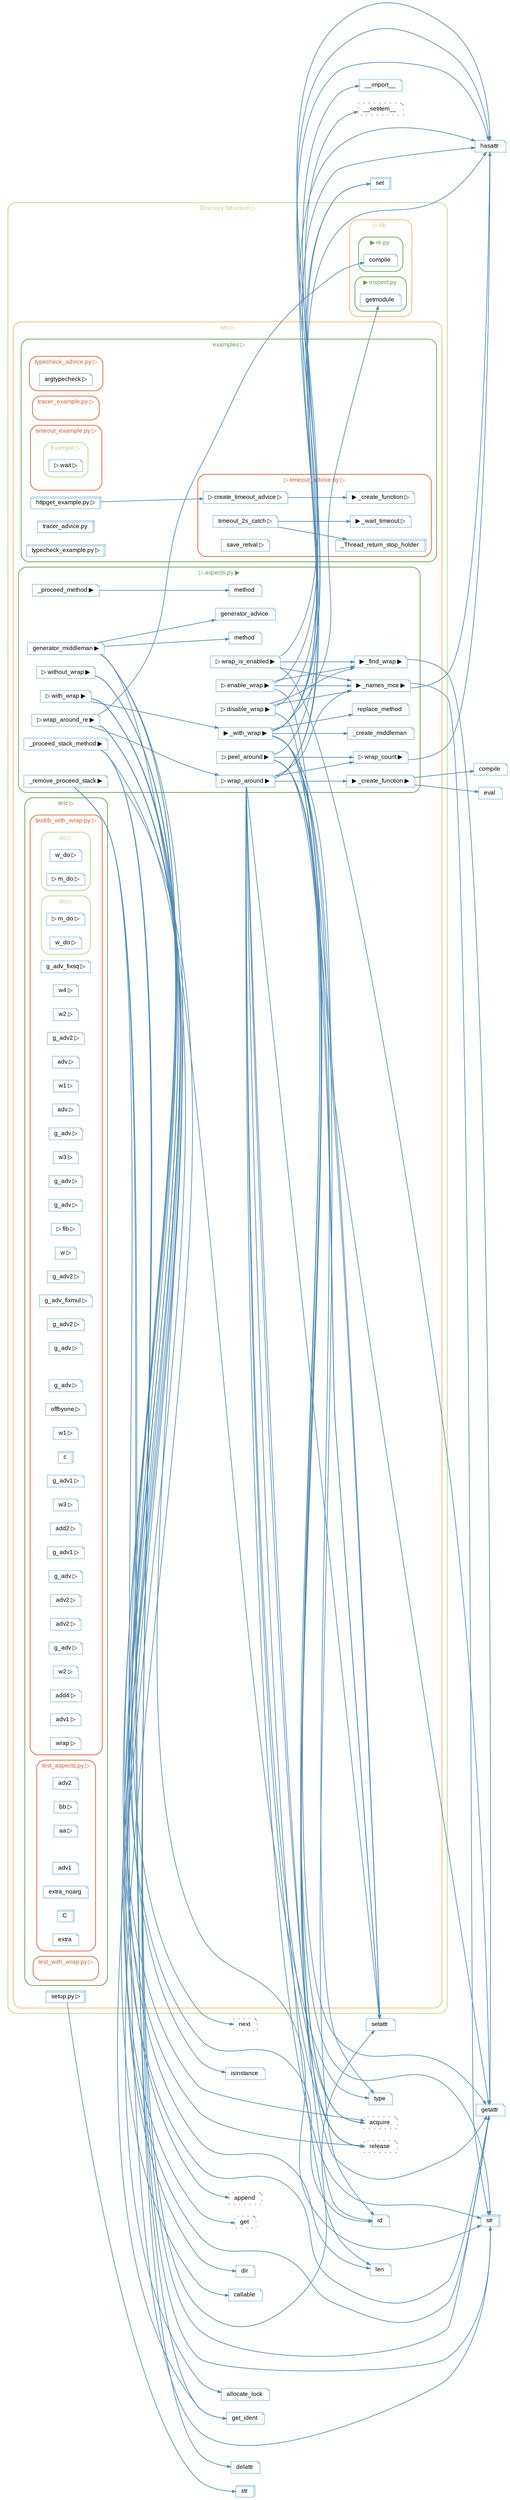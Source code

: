 digraph "" {
  graph [fontcolor="#000000", compound="true", bgcolor="#FFFFFF", style="rounded", rankdir="LR", ranksep="1.0", label="", fontname="Arial", fontsize="9", fillcolor="#afd870"];
  node [fontcolor="#000000", height="0.0", compound="true", style="filled", color="grey", width="0.0", fixedsize="false", shape="rectangle", label="", fontname="Arial", fontsize="9", node_initialized="no", fillcolor="#ffffff"];
  edge [fontcolor="#000000", dir="forward", compound="true", arrowtail="none", arrowsize="0.5", color="black", ltail="", arrowhead="normal", lhead="", label="", fontname="Arial", fontsize="9"];
  subgraph "cluster_2" {
    graph [fontcolor="#afd870", label="Directory Structure &#9655;", color="#afd870"];
    subgraph "cluster_3" {
      graph [fontcolor="#fcad56", label="src &#9655;", color="#fcad56"];
      subgraph "cluster_4" {
        graph [fontcolor="#569f38", label="&#9655; aspects.py &#9654;\n", color="#569f38"];
        __N5 [shape="none", label="", style="invis,none"];
        __N13 [shape="note", label="&#9654; _create_function &#9654;\n", style="filled", color="#90c4e4"];
        __N16 [shape="note", label="generator_middleman &#9654;\n", style="filled", color="#90c4e4"];
        __N20 [shape="note", label="generator_advice \n", style="filled", color="#90c4e4"];
        __N21 [shape="note", label="method \n", style="filled", color="#90c4e4"];
        __N23 [shape="note", label="&#9654; _find_wrap &#9654;\n", style="filled", color="#90c4e4"];
        __N25 [shape="note", label="&#9654; _names_mce &#9654;\n", style="filled", color="#90c4e4"];
        __N26 [shape="note", label="method \n", style="filled", color="#90c4e4"];
        __N27 [shape="note", label="_proceed_method &#9654;\n", style="filled", color="#90c4e4"];
        __N28 [shape="note", label="_proceed_stack_method &#9654;\n", style="filled", color="#90c4e4"];
        __N32 [shape="note", label="_remove_proceed_stack &#9654;\n", style="filled", color="#90c4e4"];
        __N34 [shape="note", label="&#9654; _with_wrap &#9654;\n", style="filled", color="#90c4e4"];
        __N39 [shape="note", label="_create_middleman \n", style="filled", color="#90c4e4"];
        __N40 [shape="note", label="replace_method \n", style="filled", color="#90c4e4"];
        __N44 [shape="note", label="&#9655; disable_wrap &#9654;\n", style="filled", color="#90c4e4"];
        __N45 [shape="note", label="&#9655; enable_wrap &#9654;\n", style="filled", color="#90c4e4"];
        __N46 [shape="note", label="&#9655; peel_around &#9654;\n", style="filled", color="#90c4e4"];
        __N47 [shape="note", label="&#9655; wrap_count &#9654;\n", style="filled", color="#90c4e4"];
        __N48 [shape="note", label="&#9655; with_wrap &#9654;\n", style="filled", color="#90c4e4"];
        __N53 [shape="note", label="&#9655; without_wrap &#9654;\n", style="filled", color="#90c4e4"];
        __N54 [shape="note", label="&#9655; wrap_around &#9654;\n", style="filled", color="#90c4e4"];
        __N56 [shape="note", label="&#9655; wrap_around_re &#9654;\n", style="filled", color="#90c4e4"];
        __N60 [shape="note", label="&#9655; wrap_is_enabled &#9654;\n", style="filled", color="#90c4e4"];
        __N16 -> __N20 [dir="forward", arrowhead="normal", arrowtail="none", label="", style="solid", color="#4e8cb9"];
        __N16 -> __N21 [dir="forward", arrowhead="normal", arrowtail="none", label="", style="solid", color="#4e8cb9"];
        __N27 -> __N26 [dir="forward", arrowhead="normal", arrowtail="none", label="", style="solid", color="#4e8cb9"];
        __N34 -> __N39 [dir="forward", arrowhead="normal", arrowtail="none", label="", style="solid", color="#4e8cb9"];
        __N34 -> __N40 [dir="forward", arrowhead="normal", arrowtail="none", label="", style="solid", color="#4e8cb9"];
        __N44 -> __N23 [dir="forward", arrowhead="normal", arrowtail="none", label="", style="solid", color="#4e8cb9"];
        __N44 -> __N25 [dir="forward", arrowhead="normal", arrowtail="none", label="", style="solid", color="#4e8cb9"];
        __N45 -> __N23 [dir="forward", arrowhead="normal", arrowtail="none", label="", style="solid", color="#4e8cb9"];
        __N45 -> __N25 [dir="forward", arrowhead="normal", arrowtail="none", label="", style="solid", color="#4e8cb9"];
        __N46 -> __N47 [dir="forward", arrowhead="normal", arrowtail="none", label="", style="solid", color="#4e8cb9"];
        __N48 -> __N34 [dir="forward", arrowhead="normal", arrowtail="none", label="", style="solid", color="#4e8cb9"];
        __N54 -> __N13 [dir="forward", arrowhead="normal", arrowtail="none", label="", style="solid", color="#4e8cb9"];
        __N54 -> __N25 [dir="forward", arrowhead="normal", arrowtail="none", label="", style="solid", color="#4e8cb9"];
        __N54 -> __N47 [dir="forward", arrowhead="normal", arrowtail="none", label="", style="solid", color="#4e8cb9"];
        __N56 -> __N54 [dir="forward", arrowhead="normal", arrowtail="none", label="", style="solid", color="#4e8cb9"];
        __N60 -> __N23 [dir="forward", arrowhead="normal", arrowtail="none", label="", style="solid", color="#4e8cb9"];
        __N60 -> __N25 [dir="forward", arrowhead="normal", arrowtail="none", label="", style="solid", color="#4e8cb9"];
      }
      subgraph "cluster_8" {
        graph [fontcolor="#569f38", label="examples &#9655;", color="#569f38"];
        subgraph "cluster_9" {
          graph [fontcolor="#e45721", label="&#9655; timeout_advice.py &#9655;\n", color="#e45721"];
          __N10 [shape="note", label="&#9655; create_timeout_advice &#9655;\n", style="filled", color="#90c4e4"];
          __N61 [shape="note", label="&#9654; _create_function &#9655;\n", style="filled", color="#90c4e4"];
          __N62 [shape="box3d", label="_Thread_return_stop_holder \n", style="filled", color="#90c4e4"];
          __N63 [shape="note", label="timeout_2s_catch &#9655;\n", style="filled", color="#90c4e4"];
          __N64 [shape="note", label="&#9654; _wait_timeout &#9655;\n", style="filled", color="#90c4e4"];
          __N113 [shape="note", label="save_retval &#9655;\n", style="filled", color="#90c4e4"];
          __N10 -> __N61 [dir="forward", arrowhead="normal", arrowtail="none", label="", style="solid", color="#4e8cb9"];
          __N63 -> __N62 [dir="forward", arrowhead="normal", arrowtail="none", label="", style="solid", color="#4e8cb9"];
          __N63 -> __N64 [dir="forward", arrowhead="normal", arrowtail="none", label="", style="solid", color="#4e8cb9"];
        }
        subgraph "cluster_77" {
          graph [fontcolor="#e45721", label="typecheck_advice.py &#9655;\n", color="#e45721"];
          __N78 [shape="note", label="argtypecheck &#9655;\n", style="filled", color="#90c4e4"];
        }
        subgraph "cluster_79" {
          graph [fontcolor="#e45721", label="tracer_example.py &#9655;\n", color="#e45721"];
          __N80 [shape="none", label="", style="invis,none"];
        }
        subgraph "cluster_115" {
          graph [fontcolor="#e45721", label="timeout_example.py &#9655;\n", color="#e45721"];
          subgraph "cluster_119" {
            graph [fontcolor="#afd870", label="Example &#9655;\n", color="#afd870"];
            __N120 [shape="note", label="&#9655; wait &#9655;\n", style="filled", color="#90c4e4"];
          }
          __N116 [shape="none", label="", style="invis,none"];
        }
        __N11 [shape="box3d", label="httpget_example.py &#9655;\n", style="filled", color="#90c4e4"];
        __N91 [shape="box3d", label="tracer_advice.py \n", style="filled", color="#90c4e4"];
        __N124 [shape="box3d", label="typecheck_example.py &#9655;\n", style="filled", color="#90c4e4"];
        __N11 -> __N10 [dir="forward", arrowhead="normal", arrowtail="none", label="", style="solid", color="#4e8cb9"];
      }
      subgraph "cluster_65" {
        graph [fontcolor="#569f38", label="test &#9655;", color="#569f38"];
        subgraph "cluster_66" {
          graph [fontcolor="#e45721", label="testlib_with_wrap.py &#9655;\n", color="#e45721"];
          subgraph "cluster_75" {
            graph [fontcolor="#afd870", label="do &#9655;\n", color="#afd870"];
            __N76 [shape="note", label="w_do &#9655;\n", style="filled", color="#90c4e4"];
            __N123 [shape="note", label="&#9655; m_do &#9655;\n", style="filled", color="#90c4e4"];
          }
          subgraph "cluster_83" {
            graph [fontcolor="#afd870", label="do &#9655;\n", color="#afd870"];
            __N84 [shape="note", label="&#9655; m_do &#9655;\n", style="filled", color="#90c4e4"];
            __N128 [shape="note", label="w_do &#9655;\n", style="filled", color="#90c4e4"];
          }
          __N67 [shape="note", label="g_adv_fixsq &#9655;\n", style="filled", color="#90c4e4"];
          __N70 [shape="note", label="w4 &#9655;\n", style="filled", color="#90c4e4"];
          __N72 [shape="note", label="w2 &#9655;\n", style="filled", color="#90c4e4"];
          __N73 [shape="note", label="g_adv2 &#9655;\n", style="filled", color="#90c4e4"];
          __N86 [shape="note", label="adv &#9655;\n", style="filled", color="#90c4e4"];
          __N87 [shape="note", label="w1 &#9655;\n", style="filled", color="#90c4e4"];
          __N88 [shape="note", label="adv &#9655;\n", style="filled", color="#90c4e4"];
          __N89 [shape="note", label="g_adv &#9655;\n", style="filled", color="#90c4e4"];
          __N90 [shape="note", label="w3 &#9655;\n", style="filled", color="#90c4e4"];
          __N92 [shape="note", label="g_adv &#9655;\n", style="filled", color="#90c4e4"];
          __N93 [shape="note", label="g_adv &#9655;\n", style="filled", color="#90c4e4"];
          __N94 [shape="note", label="&#9655; fib &#9655;\n", style="filled", color="#90c4e4"];
          __N96 [shape="note", label="w &#9655;\n", style="filled", color="#90c4e4"];
          __N97 [shape="note", label="g_adv2 &#9655;\n", style="filled", color="#90c4e4"];
          __N98 [shape="note", label="g_adv_fixmul &#9655;\n", style="filled", color="#90c4e4"];
          __N99 [shape="note", label="g_adv2 &#9655;\n", style="filled", color="#90c4e4"];
          __N101 [shape="note", label="g_adv &#9655;\n", style="filled", color="#90c4e4"];
          __N102 [shape="none", label="", style="invis,none"];
          __N103 [shape="note", label="g_adv &#9655;\n", style="filled", color="#90c4e4"];
          __N104 [shape="note", label="offbyone &#9655;\n", style="filled", color="#90c4e4"];
          __N105 [shape="note", label="w1 &#9655;\n", style="filled", color="#90c4e4"];
          __N106 [shape="box3d", label="c \n", style="filled", color="#90c4e4"];
          __N107 [shape="note", label="g_adv1 &#9655;\n", style="filled", color="#90c4e4"];
          __N108 [shape="note", label="w3 &#9655;\n", style="filled", color="#90c4e4"];
          __N109 [shape="note", label="add2 &#9655;\n", style="filled", color="#90c4e4"];
          __N110 [shape="note", label="g_adv1 &#9655;\n", style="filled", color="#90c4e4"];
          __N111 [shape="note", label="g_adv &#9655;\n", style="filled", color="#90c4e4"];
          __N112 [shape="note", label="adv2 &#9655;\n", style="filled", color="#90c4e4"];
          __N114 [shape="note", label="adv2 &#9655;\n", style="filled", color="#90c4e4"];
          __N117 [shape="note", label="g_adv &#9655;\n", style="filled", color="#90c4e4"];
          __N121 [shape="note", label="w2 &#9655;\n", style="filled", color="#90c4e4"];
          __N122 [shape="note", label="add4 &#9655;\n", style="filled", color="#90c4e4"];
          __N125 [shape="note", label="adv1 &#9655;\n", style="filled", color="#90c4e4"];
          __N126 [shape="note", label="wrap &#9655;\n", style="filled", color="#90c4e4"];
        }
        subgraph "cluster_68" {
          graph [fontcolor="#e45721", label="test_aspects.py &#9655;\n", color="#e45721"];
          __N69 [shape="note", label="adv2 \n", style="filled", color="#90c4e4"];
          __N71 [shape="note", label="bb &#9655;\n", style="filled", color="#90c4e4"];
          __N74 [shape="note", label="aa &#9655;\n", style="filled", color="#90c4e4"];
          __N85 [shape="none", label="", style="invis,none"];
          __N95 [shape="note", label="adv1 \n", style="filled", color="#90c4e4"];
          __N100 [shape="note", label="extra_noarg \n", style="filled", color="#90c4e4"];
          __N118 [shape="box3d", label="C \n", style="filled", color="#90c4e4"];
          __N127 [shape="note", label="extra \n", style="filled", color="#90c4e4"];
        }
        subgraph "cluster_81" {
          graph [fontcolor="#e45721", label="test_with_wrap.py &#9655;\n", color="#e45721"];
          __N82 [shape="none", label="", style="invis,none"];
        }
      }
      __N7 [shape="box3d", label="setup.py &#9655;\n", style="filled", color="#90c4e4"];
    }
    subgraph "cluster_41" {
      graph [fontcolor="#fcad56", label="&#9655; lib ", color="#fcad56"];
      subgraph "cluster_42" {
        graph [fontcolor="#569f38", label="&#9654; inspect.py \n", color="#569f38"];
        __N43 [shape="note", label="getmodule \n", style="filled", color="#90c4e4"];
      }
      subgraph "cluster_58" {
        graph [fontcolor="#569f38", label="&#9654; re.py \n", color="#569f38"];
        __N59 [shape="note", label="compile \n", style="filled", color="#90c4e4"];
      }
    }
    __N34 -> __N43 [dir="forward", arrowhead="normal", arrowtail="none", label="", style="solid", color="#4e8cb9"];
    __N56 -> __N59 [dir="forward", arrowhead="normal", arrowtail="none", label="", style="solid", color="#4e8cb9"];
  }
  __N1 [shape="note", label="allocate_lock \n", style="filled", color="#90c4e4"];
  __N6 [shape="box3d", label="str \n", style="filled", color="#90c4e4"];
  __N12 [shape="note", label="compile \n", style="filled", color="#90c4e4"];
  __N14 [shape="note", label="eval \n", style="filled", color="#90c4e4"];
  __N15 [shape="note", label="id \n", style="filled", color="#90c4e4"];
  __N17 [shape="box3d", label="str \n", style="filled", color="#90c4e4"];
  __N18 [shape="note", label="type \n", style="filled", color="#90c4e4"];
  __N19 [shape="note", label="next \n", style="dotted", color="#8f8f8f"];
  __N22 [shape="note", label="getattr \n", style="filled", color="#90c4e4"];
  __N24 [shape="note", label="hasattr \n", style="filled", color="#90c4e4"];
  __N29 [shape="note", label="setattr \n", style="filled", color="#90c4e4"];
  __N30 [shape="note", label="get_ident \n", style="filled", color="#90c4e4"];
  __N31 [shape="note", label="delattr \n", style="filled", color="#90c4e4"];
  __N33 [shape="note", label="__import__ \n", style="filled", color="#90c4e4"];
  __N35 [shape="box3d", label="set \n", style="filled", color="#90c4e4"];
  __N36 [shape="note", label="__setitem__ \n", style="dotted", color="#8f8f8f"];
  __N37 [shape="note", label="acquire \n", style="dotted", color="#8f8f8f"];
  __N38 [shape="note", label="release \n", style="dotted", color="#8f8f8f"];
  __N49 [shape="note", label="len \n", style="filled", color="#90c4e4"];
  __N50 [shape="note", label="append \n", style="dotted", color="#8f8f8f"];
  __N51 [shape="note", label="get \n", style="dotted", color="#8f8f8f"];
  __N52 [shape="note", label="isinstance \n", style="filled", color="#90c4e4"];
  __N55 [shape="note", label="callable \n", style="filled", color="#90c4e4"];
  __N57 [shape="note", label="dir \n", style="filled", color="#90c4e4"];
  __N5 -> __N1 [color="#4e8cb9", dir="forward", arrowhead="normal", arrowtail="none", label="", style="solid", ltail="cluster_4"];
  __N7 -> __N6 [dir="forward", arrowhead="normal", arrowtail="none", label="", style="solid", color="#4e8cb9"];
  __N13 -> __N12 [dir="forward", arrowhead="normal", arrowtail="none", label="", style="solid", color="#4e8cb9"];
  __N13 -> __N14 [dir="forward", arrowhead="normal", arrowtail="none", label="", style="solid", color="#4e8cb9"];
  __N16 -> __N15 [dir="forward", arrowhead="normal", arrowtail="none", label="", style="solid", color="#4e8cb9"];
  __N16 -> __N17 [dir="forward", arrowhead="normal", arrowtail="none", label="", style="solid", color="#4e8cb9"];
  __N16 -> __N18 [dir="forward", arrowhead="normal", arrowtail="none", label="", style="solid", color="#4e8cb9"];
  __N16 -> __N19 [dir="forward", arrowhead="normal", arrowtail="none", label="", style="solid", color="#4e8cb9"];
  __N23 -> __N22 [dir="forward", arrowhead="normal", arrowtail="none", label="", style="solid", color="#4e8cb9"];
  __N25 -> __N24 [dir="forward", arrowhead="normal", arrowtail="none", label="", style="solid", color="#4e8cb9"];
  __N25 -> __N17 [dir="forward", arrowhead="normal", arrowtail="none", label="", style="solid", color="#4e8cb9"];
  __N28 -> __N22 [dir="forward", arrowhead="normal", arrowtail="none", label="", style="solid", color="#4e8cb9"];
  __N28 -> __N29 [dir="forward", arrowhead="normal", arrowtail="none", label="", style="solid", color="#4e8cb9"];
  __N28 -> __N17 [dir="forward", arrowhead="normal", arrowtail="none", label="", style="solid", color="#4e8cb9"];
  __N28 -> __N30 [dir="forward", arrowhead="normal", arrowtail="none", label="", style="solid", color="#4e8cb9"];
  __N32 -> __N31 [dir="forward", arrowhead="normal", arrowtail="none", label="", style="solid", color="#4e8cb9"];
  __N32 -> __N17 [dir="forward", arrowhead="normal", arrowtail="none", label="", style="solid", color="#4e8cb9"];
  __N32 -> __N30 [dir="forward", arrowhead="normal", arrowtail="none", label="", style="solid", color="#4e8cb9"];
  __N34 -> __N33 [dir="forward", arrowhead="normal", arrowtail="none", label="", style="solid", color="#4e8cb9"];
  __N34 -> __N22 [dir="forward", arrowhead="normal", arrowtail="none", label="", style="solid", color="#4e8cb9"];
  __N34 -> __N24 [dir="forward", arrowhead="normal", arrowtail="none", label="", style="solid", color="#4e8cb9"];
  __N34 -> __N15 [dir="forward", arrowhead="normal", arrowtail="none", label="", style="solid", color="#4e8cb9"];
  __N34 -> __N35 [dir="forward", arrowhead="normal", arrowtail="none", label="", style="solid", color="#4e8cb9"];
  __N34 -> __N29 [dir="forward", arrowhead="normal", arrowtail="none", label="", style="solid", color="#4e8cb9"];
  __N34 -> __N18 [dir="forward", arrowhead="normal", arrowtail="none", label="", style="solid", color="#4e8cb9"];
  __N34 -> __N36 [dir="forward", arrowhead="normal", arrowtail="none", label="", style="solid", color="#4e8cb9"];
  __N34 -> __N37 [dir="forward", arrowhead="normal", arrowtail="none", label="", style="solid", color="#4e8cb9"];
  __N34 -> __N38 [dir="forward", arrowhead="normal", arrowtail="none", label="", style="solid", color="#4e8cb9"];
  __N44 -> __N24 [dir="forward", arrowhead="normal", arrowtail="none", label="", style="solid", color="#4e8cb9"];
  __N44 -> __N29 [dir="forward", arrowhead="normal", arrowtail="none", label="", style="solid", color="#4e8cb9"];
  __N45 -> __N24 [dir="forward", arrowhead="normal", arrowtail="none", label="", style="solid", color="#4e8cb9"];
  __N45 -> __N29 [dir="forward", arrowhead="normal", arrowtail="none", label="", style="solid", color="#4e8cb9"];
  __N46 -> __N22 [dir="forward", arrowhead="normal", arrowtail="none", label="", style="solid", color="#4e8cb9"];
  __N46 -> __N24 [dir="forward", arrowhead="normal", arrowtail="none", label="", style="solid", color="#4e8cb9"];
  __N46 -> __N29 [dir="forward", arrowhead="normal", arrowtail="none", label="", style="solid", color="#4e8cb9"];
  __N46 -> __N17 [dir="forward", arrowhead="normal", arrowtail="none", label="", style="solid", color="#4e8cb9"];
  __N46 -> __N37 [dir="forward", arrowhead="normal", arrowtail="none", label="", style="solid", color="#4e8cb9"];
  __N46 -> __N38 [dir="forward", arrowhead="normal", arrowtail="none", label="", style="solid", color="#4e8cb9"];
  __N48 -> __N22 [dir="forward", arrowhead="normal", arrowtail="none", label="", style="solid", color="#4e8cb9"];
  __N48 -> __N49 [dir="forward", arrowhead="normal", arrowtail="none", label="", style="solid", color="#4e8cb9"];
  __N48 -> __N50 [dir="forward", arrowhead="normal", arrowtail="none", label="", style="solid", color="#4e8cb9"];
  __N48 -> __N51 [dir="forward", arrowhead="normal", arrowtail="none", label="", style="solid", color="#4e8cb9"];
  __N53 -> __N52 [dir="forward", arrowhead="normal", arrowtail="none", label="", style="solid", color="#4e8cb9"];
  __N53 -> __N37 [dir="forward", arrowhead="normal", arrowtail="none", label="", style="solid", color="#4e8cb9"];
  __N53 -> __N38 [dir="forward", arrowhead="normal", arrowtail="none", label="", style="solid", color="#4e8cb9"];
  __N54 -> __N22 [dir="forward", arrowhead="normal", arrowtail="none", label="", style="solid", color="#4e8cb9"];
  __N54 -> __N24 [dir="forward", arrowhead="normal", arrowtail="none", label="", style="solid", color="#4e8cb9"];
  __N54 -> __N15 [dir="forward", arrowhead="normal", arrowtail="none", label="", style="solid", color="#4e8cb9"];
  __N54 -> __N49 [dir="forward", arrowhead="normal", arrowtail="none", label="", style="solid", color="#4e8cb9"];
  __N54 -> __N35 [dir="forward", arrowhead="normal", arrowtail="none", label="", style="solid", color="#4e8cb9"];
  __N54 -> __N29 [dir="forward", arrowhead="normal", arrowtail="none", label="", style="solid", color="#4e8cb9"];
  __N54 -> __N17 [dir="forward", arrowhead="normal", arrowtail="none", label="", style="solid", color="#4e8cb9"];
  __N54 -> __N37 [dir="forward", arrowhead="normal", arrowtail="none", label="", style="solid", color="#4e8cb9"];
  __N54 -> __N38 [dir="forward", arrowhead="normal", arrowtail="none", label="", style="solid", color="#4e8cb9"];
  __N56 -> __N55 [dir="forward", arrowhead="normal", arrowtail="none", label="", style="solid", color="#4e8cb9"];
  __N56 -> __N57 [dir="forward", arrowhead="normal", arrowtail="none", label="", style="solid", color="#4e8cb9"];
  __N56 -> __N22 [dir="forward", arrowhead="normal", arrowtail="none", label="", style="solid", color="#4e8cb9"];
  __N47 -> __N24 [dir="forward", arrowhead="normal", arrowtail="none", label="", style="solid", color="#4e8cb9"];
  __N60 -> __N22 [dir="forward", arrowhead="normal", arrowtail="none", label="", style="solid", color="#4e8cb9"];
  __N60 -> __N24 [dir="forward", arrowhead="normal", arrowtail="none", label="", style="solid", color="#4e8cb9"];
}
